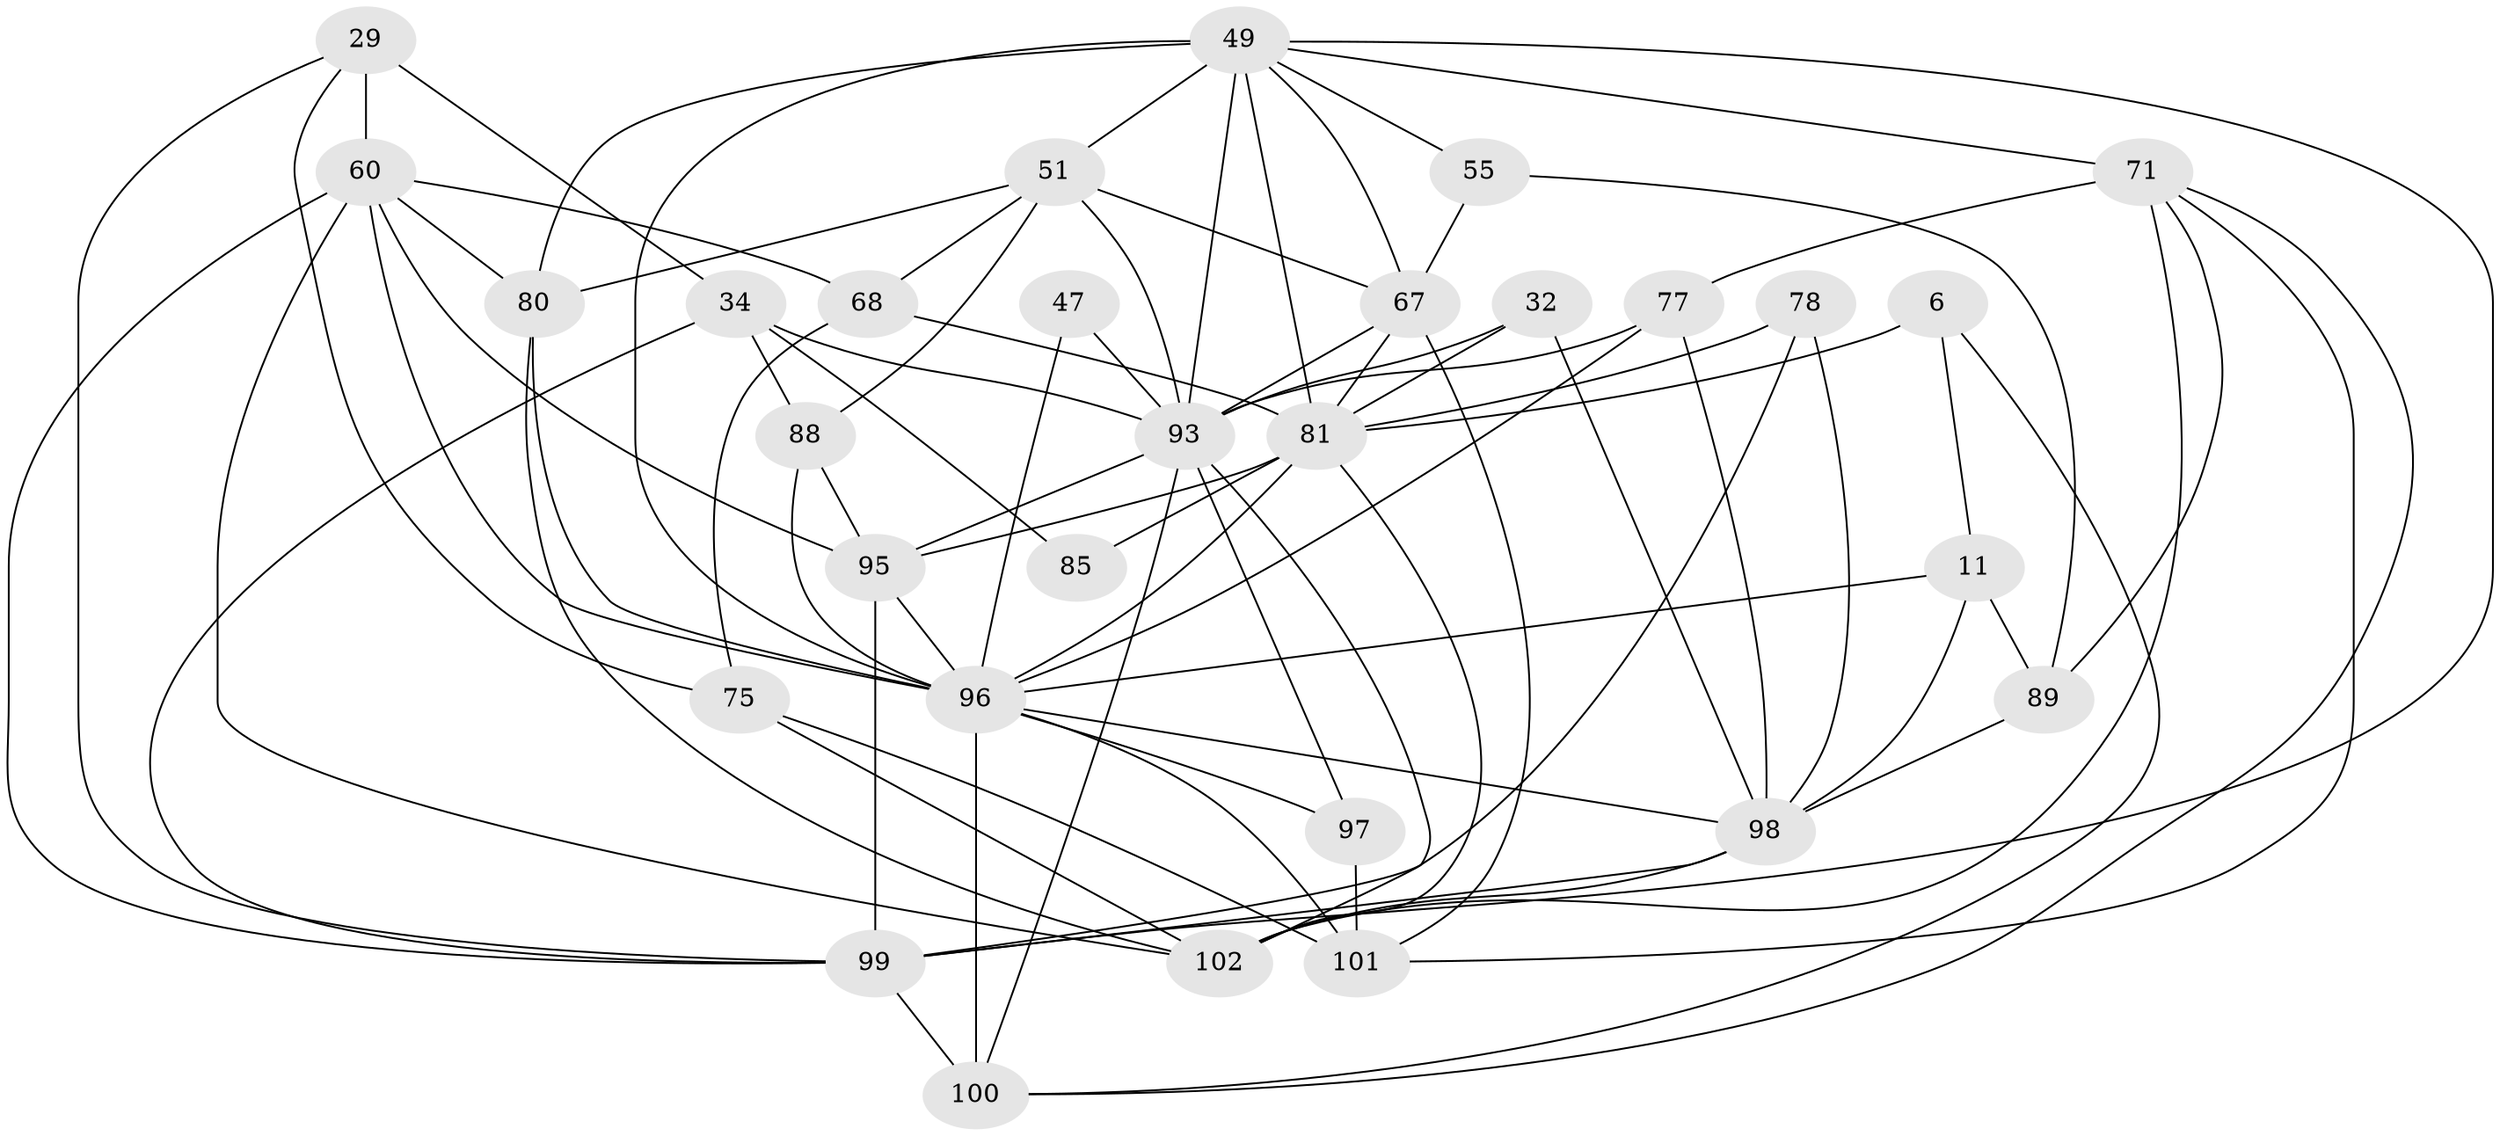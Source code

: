 // original degree distribution, {5: 0.1568627450980392, 3: 0.37254901960784315, 4: 0.23529411764705882, 6: 0.11764705882352941, 2: 0.0784313725490196, 8: 0.0196078431372549, 7: 0.0196078431372549}
// Generated by graph-tools (version 1.1) at 2025/52/03/04/25 21:52:09]
// undirected, 30 vertices, 82 edges
graph export_dot {
graph [start="1"]
  node [color=gray90,style=filled];
  6;
  11;
  29 [super="+2"];
  32;
  34;
  47;
  49 [super="+42+43"];
  51 [super="+17"];
  55;
  60 [super="+22"];
  67 [super="+36+50"];
  68;
  71 [super="+8+58"];
  75 [super="+73"];
  77 [super="+44+53"];
  78 [super="+18"];
  80 [super="+39"];
  81 [super="+45+72"];
  85;
  88 [super="+35"];
  89 [super="+57"];
  93 [super="+41+54+76"];
  95 [super="+94+69"];
  96 [super="+31+37+52+91+65"];
  97 [super="+4"];
  98 [super="+86"];
  99 [super="+70+92"];
  100 [super="+64+90"];
  101 [super="+7+21"];
  102 [super="+23+84"];
  6 -- 11;
  6 -- 81 [weight=3];
  6 -- 100;
  11 -- 89 [weight=2];
  11 -- 96;
  11 -- 98 [weight=2];
  29 -- 34 [weight=2];
  29 -- 75;
  29 -- 60 [weight=2];
  29 -- 99;
  32 -- 81;
  32 -- 93;
  32 -- 98;
  34 -- 85;
  34 -- 99;
  34 -- 88;
  34 -- 93;
  47 -- 93;
  47 -- 96;
  49 -- 93 [weight=3];
  49 -- 71;
  49 -- 99 [weight=3];
  49 -- 96 [weight=3];
  49 -- 67;
  49 -- 80 [weight=2];
  49 -- 81;
  49 -- 51 [weight=2];
  49 -- 55;
  51 -- 68 [weight=2];
  51 -- 88;
  51 -- 80;
  51 -- 67;
  51 -- 93;
  55 -- 67;
  55 -- 89;
  60 -- 68;
  60 -- 102 [weight=2];
  60 -- 95 [weight=2];
  60 -- 99;
  60 -- 96;
  60 -- 80;
  67 -- 93;
  67 -- 81;
  67 -- 101 [weight=2];
  68 -- 81;
  68 -- 75;
  71 -- 89;
  71 -- 101;
  71 -- 102;
  71 -- 77;
  71 -- 100;
  75 -- 102;
  75 -- 101;
  77 -- 93 [weight=3];
  77 -- 96 [weight=3];
  77 -- 98;
  78 -- 98;
  78 -- 99;
  78 -- 81 [weight=2];
  80 -- 102;
  80 -- 96 [weight=2];
  81 -- 85;
  81 -- 96 [weight=6];
  81 -- 102;
  81 -- 95;
  88 -- 95;
  88 -- 96 [weight=5];
  89 -- 98;
  93 -- 97;
  93 -- 102 [weight=2];
  93 -- 95 [weight=2];
  93 -- 100 [weight=2];
  95 -- 96 [weight=2];
  95 -- 99;
  96 -- 97 [weight=3];
  96 -- 100 [weight=5];
  96 -- 98 [weight=3];
  96 -- 101 [weight=2];
  97 -- 101 [weight=2];
  98 -- 99;
  98 -- 102;
  99 -- 100 [weight=2];
}
